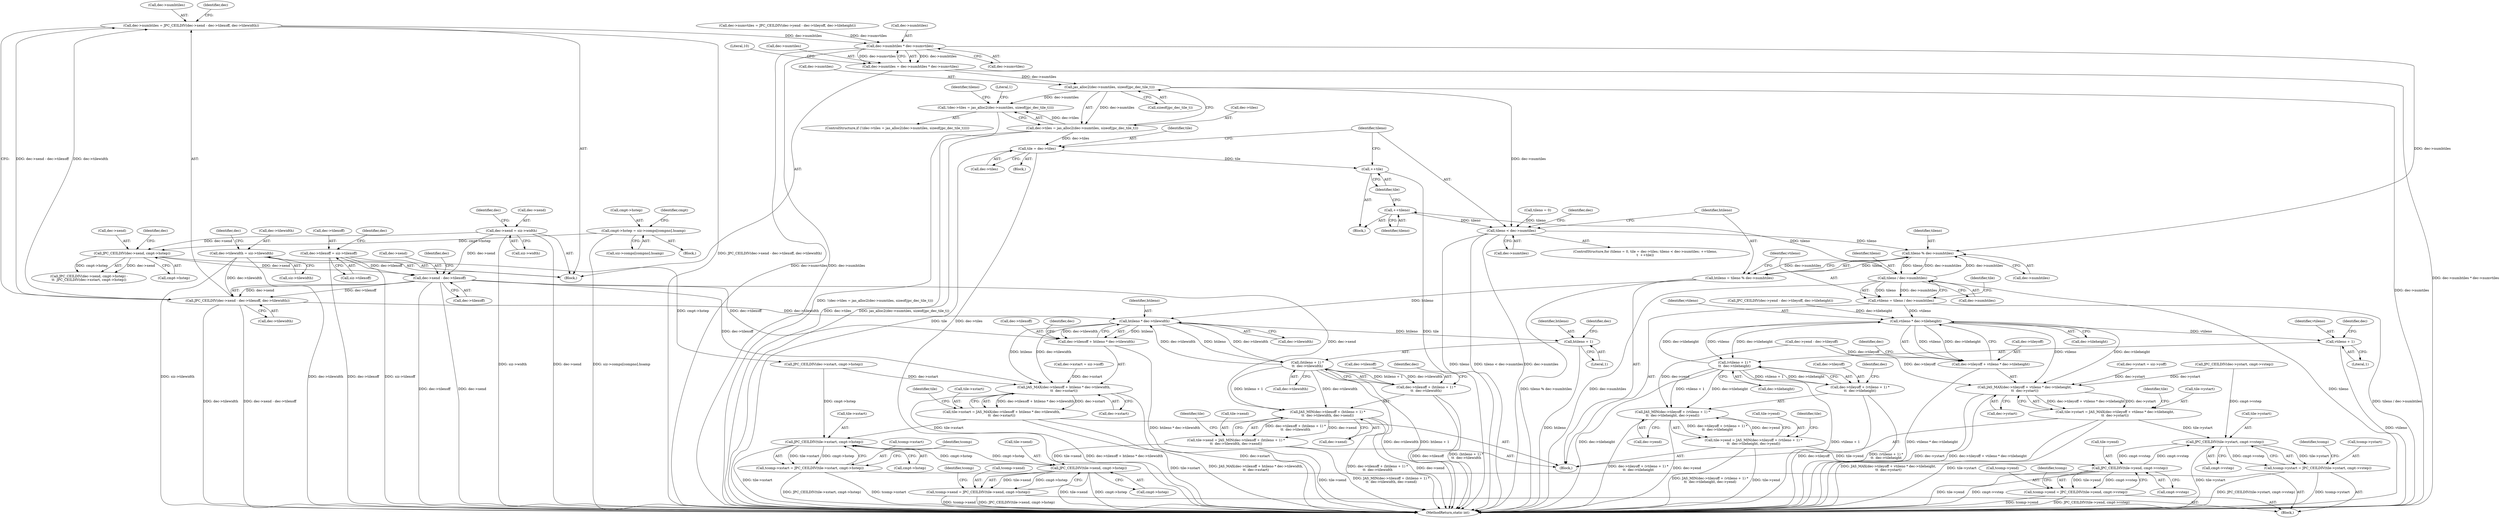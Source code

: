digraph "1_jasper_d91198abd00fc435a397fe6bad906a4c1748e9cf@integer" {
"1000332" [label="(Call,dec->numhtiles = JPC_CEILDIV(dec->xend - dec->tilexoff, dec->tilewidth))"];
"1000336" [label="(Call,JPC_CEILDIV(dec->xend - dec->tilexoff, dec->tilewidth))"];
"1000337" [label="(Call,dec->xend - dec->tilexoff)"];
"1000284" [label="(Call,JPC_CEILDIV(dec->xend, cmpt->hstep))"];
"1000135" [label="(Call,dec->xend = siz->width)"];
"1000257" [label="(Call,cmpt->hstep = siz->comps[compno].hsamp)"];
"1000163" [label="(Call,dec->tilexoff = siz->tilexoff)"];
"1000149" [label="(Call,dec->tilewidth = siz->tilewidth)"];
"1000366" [label="(Call,dec->numhtiles * dec->numvtiles)"];
"1000362" [label="(Call,dec->numtiles = dec->numhtiles * dec->numvtiles)"];
"1000394" [label="(Call,jas_alloc2(dec->numtiles, sizeof(jpc_dec_tile_t)))"];
"1000389" [label="(Call,!(dec->tiles = jas_alloc2(dec->numtiles, sizeof(jpc_dec_tile_t))))"];
"1000390" [label="(Call,dec->tiles = jas_alloc2(dec->numtiles, sizeof(jpc_dec_tile_t)))"];
"1000409" [label="(Call,tile = dec->tiles)"];
"1000422" [label="(Call,++tile)"];
"1000414" [label="(Call,tileno < dec->numtiles)"];
"1000427" [label="(Call,tileno % dec->numhtiles)"];
"1000425" [label="(Call,htileno = tileno % dec->numhtiles)"];
"1000458" [label="(Call,htileno * dec->tilewidth)"];
"1000453" [label="(Call,JAS_MAX(dec->tilexoff + htileno * dec->tilewidth,\n\t\t  dec->xstart))"];
"1000449" [label="(Call,tile->xstart = JAS_MAX(dec->tilexoff + htileno * dec->tilewidth,\n\t\t  dec->xstart))"];
"1000621" [label="(Call,JPC_CEILDIV(tile->xstart, cmpt->hstep))"];
"1000617" [label="(Call,tcomp->xstart = JPC_CEILDIV(tile->xstart, cmpt->hstep))"];
"1000643" [label="(Call,JPC_CEILDIV(tile->xend, cmpt->hstep))"];
"1000639" [label="(Call,tcomp->xend = JPC_CEILDIV(tile->xend, cmpt->hstep))"];
"1000454" [label="(Call,dec->tilexoff + htileno * dec->tilewidth)"];
"1000492" [label="(Call,(htileno + 1) *\n\t\t  dec->tilewidth)"];
"1000487" [label="(Call,JAS_MIN(dec->tilexoff + (htileno + 1) *\n\t\t  dec->tilewidth, dec->xend))"];
"1000483" [label="(Call,tile->xend = JAS_MIN(dec->tilexoff + (htileno + 1) *\n\t\t  dec->tilewidth, dec->xend))"];
"1000488" [label="(Call,dec->tilexoff + (htileno + 1) *\n\t\t  dec->tilewidth)"];
"1000493" [label="(Call,htileno + 1)"];
"1000434" [label="(Call,tileno / dec->numhtiles)"];
"1000420" [label="(Call,++tileno)"];
"1000432" [label="(Call,vtileno = tileno / dec->numhtiles)"];
"1000475" [label="(Call,vtileno * dec->tileheight)"];
"1000470" [label="(Call,JAS_MAX(dec->tileyoff + vtileno * dec->tileheight,\n\t\t  dec->ystart))"];
"1000466" [label="(Call,tile->ystart = JAS_MAX(dec->tileyoff + vtileno * dec->tileheight,\n\t\t  dec->ystart))"];
"1000632" [label="(Call,JPC_CEILDIV(tile->ystart, cmpt->vstep))"];
"1000628" [label="(Call,tcomp->ystart = JPC_CEILDIV(tile->ystart, cmpt->vstep))"];
"1000654" [label="(Call,JPC_CEILDIV(tile->yend, cmpt->vstep))"];
"1000650" [label="(Call,tcomp->yend = JPC_CEILDIV(tile->yend, cmpt->vstep))"];
"1000471" [label="(Call,dec->tileyoff + vtileno * dec->tileheight)"];
"1000511" [label="(Call,(vtileno + 1) *\n\t\t  dec->tileheight)"];
"1000506" [label="(Call,JAS_MIN(dec->tileyoff + (vtileno + 1) *\n\t\t  dec->tileheight, dec->yend))"];
"1000502" [label="(Call,tile->yend = JAS_MIN(dec->tileyoff + (vtileno + 1) *\n\t\t  dec->tileheight, dec->yend))"];
"1000507" [label="(Call,dec->tileyoff + (vtileno + 1) *\n\t\t  dec->tileheight)"];
"1000512" [label="(Call,vtileno + 1)"];
"1000345" [label="(Identifier,dec)"];
"1000639" [label="(Call,tcomp->xend = JPC_CEILDIV(tile->xend, cmpt->hstep))"];
"1000519" [label="(Identifier,dec)"];
"1000104" [label="(Block,)"];
"1000414" [label="(Call,tileno < dec->numtiles)"];
"1000622" [label="(Call,tile->xstart)"];
"1000641" [label="(Identifier,tcomp)"];
"1000633" [label="(Call,tile->ystart)"];
"1000172" [label="(Identifier,dec)"];
"1000435" [label="(Identifier,tileno)"];
"1000450" [label="(Call,tile->xstart)"];
"1000270" [label="(Identifier,cmpt)"];
"1000234" [label="(Block,)"];
"1000489" [label="(Call,dec->tilexoff)"];
"1000351" [label="(Call,JPC_CEILDIV(dec->yend - dec->tileyoff, dec->tileheight))"];
"1000678" [label="(MethodReturn,static int)"];
"1000423" [label="(Identifier,tile)"];
"1000407" [label="(Identifier,tileno)"];
"1000632" [label="(Call,JPC_CEILDIV(tile->ystart, cmpt->vstep))"];
"1000150" [label="(Call,dec->tilewidth)"];
"1000419" [label="(Block,)"];
"1000388" [label="(ControlStructure,if (!(dec->tiles = jas_alloc2(dec->numtiles, sizeof(jpc_dec_tile_t)))))"];
"1000436" [label="(Call,dec->numhtiles)"];
"1000458" [label="(Call,htileno * dec->tilewidth)"];
"1000485" [label="(Identifier,tile)"];
"1000504" [label="(Identifier,tile)"];
"1000403" [label="(Literal,1)"];
"1000618" [label="(Call,tcomp->xstart)"];
"1000421" [label="(Identifier,tileno)"];
"1000654" [label="(Call,JPC_CEILDIV(tile->yend, cmpt->vstep))"];
"1000285" [label="(Call,dec->xend)"];
"1000406" [label="(Call,tileno = 0)"];
"1000427" [label="(Call,tileno % dec->numhtiles)"];
"1000367" [label="(Call,dec->numhtiles)"];
"1000463" [label="(Call,dec->xstart)"];
"1000362" [label="(Call,dec->numtiles = dec->numhtiles * dec->numvtiles)"];
"1000121" [label="(Call,dec->xstart = siz->xoff)"];
"1000651" [label="(Call,tcomp->yend)"];
"1000449" [label="(Call,tile->xstart = JAS_MAX(dec->tilexoff + htileno * dec->tilewidth,\n\t\t  dec->xstart))"];
"1000492" [label="(Call,(htileno + 1) *\n\t\t  dec->tilewidth)"];
"1000476" [label="(Identifier,vtileno)"];
"1000502" [label="(Call,tile->yend = JAS_MIN(dec->tileyoff + (vtileno + 1) *\n\t\t  dec->tileheight, dec->yend))"];
"1000496" [label="(Call,dec->tilewidth)"];
"1000467" [label="(Call,tile->ystart)"];
"1000434" [label="(Call,tileno / dec->numhtiles)"];
"1000508" [label="(Call,dec->tileyoff)"];
"1000636" [label="(Call,cmpt->vstep)"];
"1000516" [label="(Identifier,dec)"];
"1000433" [label="(Identifier,vtileno)"];
"1000415" [label="(Identifier,tileno)"];
"1000512" [label="(Call,vtileno + 1)"];
"1000429" [label="(Call,dec->numhtiles)"];
"1000503" [label="(Call,tile->yend)"];
"1000644" [label="(Call,tile->xend)"];
"1000455" [label="(Call,dec->tilexoff)"];
"1000655" [label="(Call,tile->yend)"];
"1000652" [label="(Identifier,tcomp)"];
"1000472" [label="(Call,dec->tileyoff)"];
"1000149" [label="(Call,dec->tilewidth = siz->tilewidth)"];
"1000370" [label="(Call,dec->numvtiles)"];
"1000139" [label="(Call,siz->width)"];
"1000514" [label="(Literal,1)"];
"1000338" [label="(Call,dec->xend)"];
"1000163" [label="(Call,dec->tilexoff = siz->tilexoff)"];
"1000374" [label="(Literal,10)"];
"1000441" [label="(Identifier,tile)"];
"1000432" [label="(Call,vtileno = tileno / dec->numhtiles)"];
"1000480" [label="(Call,dec->ystart)"];
"1000668" [label="(Identifier,dec)"];
"1000488" [label="(Call,dec->tilexoff + (htileno + 1) *\n\t\t  dec->tilewidth)"];
"1000484" [label="(Call,tile->xend)"];
"1000332" [label="(Call,dec->numhtiles = JPC_CEILDIV(dec->xend - dec->tilexoff, dec->tilewidth))"];
"1000333" [label="(Call,dec->numhtiles)"];
"1000511" [label="(Call,(vtileno + 1) *\n\t\t  dec->tileheight)"];
"1000647" [label="(Call,cmpt->hstep)"];
"1000481" [label="(Identifier,dec)"];
"1000650" [label="(Call,tcomp->yend = JPC_CEILDIV(tile->yend, cmpt->vstep))"];
"1000513" [label="(Identifier,vtileno)"];
"1000153" [label="(Call,siz->tilewidth)"];
"1000663" [label="(Identifier,tcomp)"];
"1000411" [label="(Call,dec->tiles)"];
"1000617" [label="(Call,tcomp->xstart = JPC_CEILDIV(tile->xstart, cmpt->hstep))"];
"1000640" [label="(Call,tcomp->xend)"];
"1000158" [label="(Identifier,dec)"];
"1000475" [label="(Call,vtileno * dec->tileheight)"];
"1000363" [label="(Call,dec->numtiles)"];
"1000164" [label="(Call,dec->tilexoff)"];
"1000494" [label="(Identifier,htileno)"];
"1000629" [label="(Call,tcomp->ystart)"];
"1000483" [label="(Call,tile->xend = JAS_MIN(dec->tilexoff + (htileno + 1) *\n\t\t  dec->tilewidth, dec->xend))"];
"1000507" [label="(Call,dec->tileyoff + (vtileno + 1) *\n\t\t  dec->tileheight)"];
"1000135" [label="(Call,dec->xend = siz->width)"];
"1000420" [label="(Call,++tileno)"];
"1000261" [label="(Call,siz->comps[compno].hsamp)"];
"1000136" [label="(Call,dec->xend)"];
"1000628" [label="(Call,tcomp->ystart = JPC_CEILDIV(tile->ystart, cmpt->vstep))"];
"1000630" [label="(Identifier,tcomp)"];
"1000470" [label="(Call,JAS_MAX(dec->tileyoff + vtileno * dec->tileheight,\n\t\t  dec->ystart))"];
"1000144" [label="(Identifier,dec)"];
"1000468" [label="(Identifier,tile)"];
"1000410" [label="(Identifier,tile)"];
"1000471" [label="(Call,dec->tileyoff + vtileno * dec->tileheight)"];
"1000426" [label="(Identifier,htileno)"];
"1000487" [label="(Call,JAS_MIN(dec->tilexoff + (htileno + 1) *\n\t\t  dec->tilewidth, dec->xend))"];
"1000405" [label="(Block,)"];
"1000398" [label="(Call,sizeof(jpc_dec_tile_t))"];
"1000500" [label="(Identifier,dec)"];
"1000625" [label="(Call,cmpt->hstep)"];
"1000601" [label="(Block,)"];
"1000341" [label="(Call,dec->tilexoff)"];
"1000643" [label="(Call,JPC_CEILDIV(tile->xend, cmpt->hstep))"];
"1000523" [label="(Identifier,tile)"];
"1000409" [label="(Call,tile = dec->tiles)"];
"1000293" [label="(Identifier,dec)"];
"1000389" [label="(Call,!(dec->tiles = jas_alloc2(dec->numtiles, sizeof(jpc_dec_tile_t))))"];
"1000128" [label="(Call,dec->ystart = siz->yoff)"];
"1000416" [label="(Call,dec->numtiles)"];
"1000258" [label="(Call,cmpt->hstep)"];
"1000453" [label="(Call,JAS_MAX(dec->tilexoff + htileno * dec->tilewidth,\n\t\t  dec->xstart))"];
"1000283" [label="(Call,JPC_CEILDIV(dec->xend, cmpt->hstep) -\n\t\t  JPC_CEILDIV(dec->xstart, cmpt->hstep))"];
"1000425" [label="(Call,htileno = tileno % dec->numhtiles)"];
"1000477" [label="(Call,dec->tileheight)"];
"1000428" [label="(Identifier,tileno)"];
"1000349" [label="(Identifier,dec)"];
"1000464" [label="(Identifier,dec)"];
"1000394" [label="(Call,jas_alloc2(dec->numtiles, sizeof(jpc_dec_tile_t)))"];
"1000495" [label="(Literal,1)"];
"1000352" [label="(Call,dec->yend - dec->tileyoff)"];
"1000336" [label="(Call,JPC_CEILDIV(dec->xend - dec->tilexoff, dec->tilewidth))"];
"1000506" [label="(Call,JAS_MIN(dec->tileyoff + (vtileno + 1) *\n\t\t  dec->tileheight, dec->yend))"];
"1000291" [label="(Call,JPC_CEILDIV(dec->xstart, cmpt->hstep))"];
"1000459" [label="(Identifier,htileno)"];
"1000310" [label="(Call,JPC_CEILDIV(dec->ystart, cmpt->vstep))"];
"1000424" [label="(Block,)"];
"1000515" [label="(Call,dec->tileheight)"];
"1000395" [label="(Call,dec->numtiles)"];
"1000404" [label="(ControlStructure,for (tileno = 0, tile = dec->tiles; tileno < dec->numtiles; ++tileno,\n\t  ++tile))"];
"1000658" [label="(Call,cmpt->vstep)"];
"1000284" [label="(Call,JPC_CEILDIV(dec->xend, cmpt->hstep))"];
"1000390" [label="(Call,dec->tiles = jas_alloc2(dec->numtiles, sizeof(jpc_dec_tile_t)))"];
"1000454" [label="(Call,dec->tilexoff + htileno * dec->tilewidth)"];
"1000391" [label="(Call,dec->tiles)"];
"1000493" [label="(Call,htileno + 1)"];
"1000466" [label="(Call,tile->ystart = JAS_MAX(dec->tileyoff + vtileno * dec->tileheight,\n\t\t  dec->ystart))"];
"1000337" [label="(Call,dec->xend - dec->tilexoff)"];
"1000518" [label="(Call,dec->yend)"];
"1000497" [label="(Identifier,dec)"];
"1000344" [label="(Call,dec->tilewidth)"];
"1000460" [label="(Call,dec->tilewidth)"];
"1000347" [label="(Call,dec->numvtiles = JPC_CEILDIV(dec->yend - dec->tileyoff, dec->tileheight))"];
"1000366" [label="(Call,dec->numhtiles * dec->numvtiles)"];
"1000257" [label="(Call,cmpt->hstep = siz->comps[compno].hsamp)"];
"1000621" [label="(Call,JPC_CEILDIV(tile->xstart, cmpt->hstep))"];
"1000167" [label="(Call,siz->tilexoff)"];
"1000499" [label="(Call,dec->xend)"];
"1000288" [label="(Call,cmpt->hstep)"];
"1000422" [label="(Call,++tile)"];
"1000332" -> "1000104"  [label="AST: "];
"1000332" -> "1000336"  [label="CFG: "];
"1000333" -> "1000332"  [label="AST: "];
"1000336" -> "1000332"  [label="AST: "];
"1000349" -> "1000332"  [label="CFG: "];
"1000332" -> "1000678"  [label="DDG: JPC_CEILDIV(dec->xend - dec->tilexoff, dec->tilewidth)"];
"1000336" -> "1000332"  [label="DDG: dec->xend - dec->tilexoff"];
"1000336" -> "1000332"  [label="DDG: dec->tilewidth"];
"1000332" -> "1000366"  [label="DDG: dec->numhtiles"];
"1000336" -> "1000344"  [label="CFG: "];
"1000337" -> "1000336"  [label="AST: "];
"1000344" -> "1000336"  [label="AST: "];
"1000336" -> "1000678"  [label="DDG: dec->tilewidth"];
"1000336" -> "1000678"  [label="DDG: dec->xend - dec->tilexoff"];
"1000337" -> "1000336"  [label="DDG: dec->xend"];
"1000337" -> "1000336"  [label="DDG: dec->tilexoff"];
"1000149" -> "1000336"  [label="DDG: dec->tilewidth"];
"1000336" -> "1000458"  [label="DDG: dec->tilewidth"];
"1000337" -> "1000341"  [label="CFG: "];
"1000338" -> "1000337"  [label="AST: "];
"1000341" -> "1000337"  [label="AST: "];
"1000345" -> "1000337"  [label="CFG: "];
"1000337" -> "1000678"  [label="DDG: dec->xend"];
"1000337" -> "1000678"  [label="DDG: dec->tilexoff"];
"1000284" -> "1000337"  [label="DDG: dec->xend"];
"1000135" -> "1000337"  [label="DDG: dec->xend"];
"1000163" -> "1000337"  [label="DDG: dec->tilexoff"];
"1000337" -> "1000453"  [label="DDG: dec->tilexoff"];
"1000337" -> "1000454"  [label="DDG: dec->tilexoff"];
"1000337" -> "1000487"  [label="DDG: dec->xend"];
"1000284" -> "1000283"  [label="AST: "];
"1000284" -> "1000288"  [label="CFG: "];
"1000285" -> "1000284"  [label="AST: "];
"1000288" -> "1000284"  [label="AST: "];
"1000293" -> "1000284"  [label="CFG: "];
"1000284" -> "1000283"  [label="DDG: dec->xend"];
"1000284" -> "1000283"  [label="DDG: cmpt->hstep"];
"1000135" -> "1000284"  [label="DDG: dec->xend"];
"1000257" -> "1000284"  [label="DDG: cmpt->hstep"];
"1000284" -> "1000291"  [label="DDG: cmpt->hstep"];
"1000135" -> "1000104"  [label="AST: "];
"1000135" -> "1000139"  [label="CFG: "];
"1000136" -> "1000135"  [label="AST: "];
"1000139" -> "1000135"  [label="AST: "];
"1000144" -> "1000135"  [label="CFG: "];
"1000135" -> "1000678"  [label="DDG: siz->width"];
"1000135" -> "1000678"  [label="DDG: dec->xend"];
"1000257" -> "1000234"  [label="AST: "];
"1000257" -> "1000261"  [label="CFG: "];
"1000258" -> "1000257"  [label="AST: "];
"1000261" -> "1000257"  [label="AST: "];
"1000270" -> "1000257"  [label="CFG: "];
"1000257" -> "1000678"  [label="DDG: siz->comps[compno].hsamp"];
"1000163" -> "1000104"  [label="AST: "];
"1000163" -> "1000167"  [label="CFG: "];
"1000164" -> "1000163"  [label="AST: "];
"1000167" -> "1000163"  [label="AST: "];
"1000172" -> "1000163"  [label="CFG: "];
"1000163" -> "1000678"  [label="DDG: dec->tilexoff"];
"1000163" -> "1000678"  [label="DDG: siz->tilexoff"];
"1000149" -> "1000104"  [label="AST: "];
"1000149" -> "1000153"  [label="CFG: "];
"1000150" -> "1000149"  [label="AST: "];
"1000153" -> "1000149"  [label="AST: "];
"1000158" -> "1000149"  [label="CFG: "];
"1000149" -> "1000678"  [label="DDG: siz->tilewidth"];
"1000149" -> "1000678"  [label="DDG: dec->tilewidth"];
"1000366" -> "1000362"  [label="AST: "];
"1000366" -> "1000370"  [label="CFG: "];
"1000367" -> "1000366"  [label="AST: "];
"1000370" -> "1000366"  [label="AST: "];
"1000362" -> "1000366"  [label="CFG: "];
"1000366" -> "1000678"  [label="DDG: dec->numvtiles"];
"1000366" -> "1000678"  [label="DDG: dec->numhtiles"];
"1000366" -> "1000362"  [label="DDG: dec->numhtiles"];
"1000366" -> "1000362"  [label="DDG: dec->numvtiles"];
"1000347" -> "1000366"  [label="DDG: dec->numvtiles"];
"1000366" -> "1000427"  [label="DDG: dec->numhtiles"];
"1000362" -> "1000104"  [label="AST: "];
"1000363" -> "1000362"  [label="AST: "];
"1000374" -> "1000362"  [label="CFG: "];
"1000362" -> "1000678"  [label="DDG: dec->numhtiles * dec->numvtiles"];
"1000362" -> "1000394"  [label="DDG: dec->numtiles"];
"1000394" -> "1000390"  [label="AST: "];
"1000394" -> "1000398"  [label="CFG: "];
"1000395" -> "1000394"  [label="AST: "];
"1000398" -> "1000394"  [label="AST: "];
"1000390" -> "1000394"  [label="CFG: "];
"1000394" -> "1000678"  [label="DDG: dec->numtiles"];
"1000394" -> "1000389"  [label="DDG: dec->numtiles"];
"1000394" -> "1000390"  [label="DDG: dec->numtiles"];
"1000394" -> "1000414"  [label="DDG: dec->numtiles"];
"1000389" -> "1000388"  [label="AST: "];
"1000389" -> "1000390"  [label="CFG: "];
"1000390" -> "1000389"  [label="AST: "];
"1000403" -> "1000389"  [label="CFG: "];
"1000407" -> "1000389"  [label="CFG: "];
"1000389" -> "1000678"  [label="DDG: !(dec->tiles = jas_alloc2(dec->numtiles, sizeof(jpc_dec_tile_t)))"];
"1000390" -> "1000389"  [label="DDG: dec->tiles"];
"1000391" -> "1000390"  [label="AST: "];
"1000390" -> "1000678"  [label="DDG: jas_alloc2(dec->numtiles, sizeof(jpc_dec_tile_t))"];
"1000390" -> "1000678"  [label="DDG: dec->tiles"];
"1000390" -> "1000409"  [label="DDG: dec->tiles"];
"1000409" -> "1000405"  [label="AST: "];
"1000409" -> "1000411"  [label="CFG: "];
"1000410" -> "1000409"  [label="AST: "];
"1000411" -> "1000409"  [label="AST: "];
"1000415" -> "1000409"  [label="CFG: "];
"1000409" -> "1000678"  [label="DDG: dec->tiles"];
"1000409" -> "1000678"  [label="DDG: tile"];
"1000409" -> "1000422"  [label="DDG: tile"];
"1000422" -> "1000419"  [label="AST: "];
"1000422" -> "1000423"  [label="CFG: "];
"1000423" -> "1000422"  [label="AST: "];
"1000415" -> "1000422"  [label="CFG: "];
"1000422" -> "1000678"  [label="DDG: tile"];
"1000414" -> "1000404"  [label="AST: "];
"1000414" -> "1000416"  [label="CFG: "];
"1000415" -> "1000414"  [label="AST: "];
"1000416" -> "1000414"  [label="AST: "];
"1000426" -> "1000414"  [label="CFG: "];
"1000668" -> "1000414"  [label="CFG: "];
"1000414" -> "1000678"  [label="DDG: tileno < dec->numtiles"];
"1000414" -> "1000678"  [label="DDG: dec->numtiles"];
"1000414" -> "1000678"  [label="DDG: tileno"];
"1000406" -> "1000414"  [label="DDG: tileno"];
"1000420" -> "1000414"  [label="DDG: tileno"];
"1000414" -> "1000427"  [label="DDG: tileno"];
"1000427" -> "1000425"  [label="AST: "];
"1000427" -> "1000429"  [label="CFG: "];
"1000428" -> "1000427"  [label="AST: "];
"1000429" -> "1000427"  [label="AST: "];
"1000425" -> "1000427"  [label="CFG: "];
"1000427" -> "1000425"  [label="DDG: tileno"];
"1000427" -> "1000425"  [label="DDG: dec->numhtiles"];
"1000434" -> "1000427"  [label="DDG: dec->numhtiles"];
"1000427" -> "1000434"  [label="DDG: tileno"];
"1000427" -> "1000434"  [label="DDG: dec->numhtiles"];
"1000425" -> "1000424"  [label="AST: "];
"1000426" -> "1000425"  [label="AST: "];
"1000433" -> "1000425"  [label="CFG: "];
"1000425" -> "1000678"  [label="DDG: tileno % dec->numhtiles"];
"1000425" -> "1000458"  [label="DDG: htileno"];
"1000458" -> "1000454"  [label="AST: "];
"1000458" -> "1000460"  [label="CFG: "];
"1000459" -> "1000458"  [label="AST: "];
"1000460" -> "1000458"  [label="AST: "];
"1000454" -> "1000458"  [label="CFG: "];
"1000458" -> "1000453"  [label="DDG: htileno"];
"1000458" -> "1000453"  [label="DDG: dec->tilewidth"];
"1000458" -> "1000454"  [label="DDG: htileno"];
"1000458" -> "1000454"  [label="DDG: dec->tilewidth"];
"1000492" -> "1000458"  [label="DDG: dec->tilewidth"];
"1000458" -> "1000492"  [label="DDG: htileno"];
"1000458" -> "1000492"  [label="DDG: dec->tilewidth"];
"1000458" -> "1000493"  [label="DDG: htileno"];
"1000453" -> "1000449"  [label="AST: "];
"1000453" -> "1000463"  [label="CFG: "];
"1000454" -> "1000453"  [label="AST: "];
"1000463" -> "1000453"  [label="AST: "];
"1000449" -> "1000453"  [label="CFG: "];
"1000453" -> "1000678"  [label="DDG: dec->xstart"];
"1000453" -> "1000678"  [label="DDG: dec->tilexoff + htileno * dec->tilewidth"];
"1000453" -> "1000449"  [label="DDG: dec->tilexoff + htileno * dec->tilewidth"];
"1000453" -> "1000449"  [label="DDG: dec->xstart"];
"1000291" -> "1000453"  [label="DDG: dec->xstart"];
"1000121" -> "1000453"  [label="DDG: dec->xstart"];
"1000449" -> "1000424"  [label="AST: "];
"1000450" -> "1000449"  [label="AST: "];
"1000468" -> "1000449"  [label="CFG: "];
"1000449" -> "1000678"  [label="DDG: tile->xstart"];
"1000449" -> "1000678"  [label="DDG: JAS_MAX(dec->tilexoff + htileno * dec->tilewidth,\n\t\t  dec->xstart)"];
"1000449" -> "1000621"  [label="DDG: tile->xstart"];
"1000621" -> "1000617"  [label="AST: "];
"1000621" -> "1000625"  [label="CFG: "];
"1000622" -> "1000621"  [label="AST: "];
"1000625" -> "1000621"  [label="AST: "];
"1000617" -> "1000621"  [label="CFG: "];
"1000621" -> "1000678"  [label="DDG: tile->xstart"];
"1000621" -> "1000617"  [label="DDG: tile->xstart"];
"1000621" -> "1000617"  [label="DDG: cmpt->hstep"];
"1000643" -> "1000621"  [label="DDG: cmpt->hstep"];
"1000291" -> "1000621"  [label="DDG: cmpt->hstep"];
"1000621" -> "1000643"  [label="DDG: cmpt->hstep"];
"1000617" -> "1000601"  [label="AST: "];
"1000618" -> "1000617"  [label="AST: "];
"1000630" -> "1000617"  [label="CFG: "];
"1000617" -> "1000678"  [label="DDG: tcomp->xstart"];
"1000617" -> "1000678"  [label="DDG: JPC_CEILDIV(tile->xstart, cmpt->hstep)"];
"1000643" -> "1000639"  [label="AST: "];
"1000643" -> "1000647"  [label="CFG: "];
"1000644" -> "1000643"  [label="AST: "];
"1000647" -> "1000643"  [label="AST: "];
"1000639" -> "1000643"  [label="CFG: "];
"1000643" -> "1000678"  [label="DDG: tile->xend"];
"1000643" -> "1000678"  [label="DDG: cmpt->hstep"];
"1000643" -> "1000639"  [label="DDG: tile->xend"];
"1000643" -> "1000639"  [label="DDG: cmpt->hstep"];
"1000483" -> "1000643"  [label="DDG: tile->xend"];
"1000639" -> "1000601"  [label="AST: "];
"1000640" -> "1000639"  [label="AST: "];
"1000652" -> "1000639"  [label="CFG: "];
"1000639" -> "1000678"  [label="DDG: JPC_CEILDIV(tile->xend, cmpt->hstep)"];
"1000639" -> "1000678"  [label="DDG: tcomp->xend"];
"1000455" -> "1000454"  [label="AST: "];
"1000464" -> "1000454"  [label="CFG: "];
"1000454" -> "1000678"  [label="DDG: htileno * dec->tilewidth"];
"1000492" -> "1000488"  [label="AST: "];
"1000492" -> "1000496"  [label="CFG: "];
"1000493" -> "1000492"  [label="AST: "];
"1000496" -> "1000492"  [label="AST: "];
"1000488" -> "1000492"  [label="CFG: "];
"1000492" -> "1000678"  [label="DDG: dec->tilewidth"];
"1000492" -> "1000678"  [label="DDG: htileno + 1"];
"1000492" -> "1000487"  [label="DDG: htileno + 1"];
"1000492" -> "1000487"  [label="DDG: dec->tilewidth"];
"1000492" -> "1000488"  [label="DDG: htileno + 1"];
"1000492" -> "1000488"  [label="DDG: dec->tilewidth"];
"1000487" -> "1000483"  [label="AST: "];
"1000487" -> "1000499"  [label="CFG: "];
"1000488" -> "1000487"  [label="AST: "];
"1000499" -> "1000487"  [label="AST: "];
"1000483" -> "1000487"  [label="CFG: "];
"1000487" -> "1000678"  [label="DDG: dec->tilexoff + (htileno + 1) *\n\t\t  dec->tilewidth"];
"1000487" -> "1000678"  [label="DDG: dec->xend"];
"1000487" -> "1000483"  [label="DDG: dec->tilexoff + (htileno + 1) *\n\t\t  dec->tilewidth"];
"1000487" -> "1000483"  [label="DDG: dec->xend"];
"1000483" -> "1000424"  [label="AST: "];
"1000484" -> "1000483"  [label="AST: "];
"1000504" -> "1000483"  [label="CFG: "];
"1000483" -> "1000678"  [label="DDG: JAS_MIN(dec->tilexoff + (htileno + 1) *\n\t\t  dec->tilewidth, dec->xend)"];
"1000483" -> "1000678"  [label="DDG: tile->xend"];
"1000489" -> "1000488"  [label="AST: "];
"1000500" -> "1000488"  [label="CFG: "];
"1000488" -> "1000678"  [label="DDG: dec->tilexoff"];
"1000488" -> "1000678"  [label="DDG: (htileno + 1) *\n\t\t  dec->tilewidth"];
"1000493" -> "1000495"  [label="CFG: "];
"1000494" -> "1000493"  [label="AST: "];
"1000495" -> "1000493"  [label="AST: "];
"1000497" -> "1000493"  [label="CFG: "];
"1000493" -> "1000678"  [label="DDG: htileno"];
"1000434" -> "1000432"  [label="AST: "];
"1000434" -> "1000436"  [label="CFG: "];
"1000435" -> "1000434"  [label="AST: "];
"1000436" -> "1000434"  [label="AST: "];
"1000432" -> "1000434"  [label="CFG: "];
"1000434" -> "1000678"  [label="DDG: dec->numhtiles"];
"1000434" -> "1000678"  [label="DDG: tileno"];
"1000434" -> "1000420"  [label="DDG: tileno"];
"1000434" -> "1000432"  [label="DDG: tileno"];
"1000434" -> "1000432"  [label="DDG: dec->numhtiles"];
"1000420" -> "1000419"  [label="AST: "];
"1000420" -> "1000421"  [label="CFG: "];
"1000421" -> "1000420"  [label="AST: "];
"1000423" -> "1000420"  [label="CFG: "];
"1000432" -> "1000424"  [label="AST: "];
"1000433" -> "1000432"  [label="AST: "];
"1000441" -> "1000432"  [label="CFG: "];
"1000432" -> "1000678"  [label="DDG: tileno / dec->numhtiles"];
"1000432" -> "1000475"  [label="DDG: vtileno"];
"1000475" -> "1000471"  [label="AST: "];
"1000475" -> "1000477"  [label="CFG: "];
"1000476" -> "1000475"  [label="AST: "];
"1000477" -> "1000475"  [label="AST: "];
"1000471" -> "1000475"  [label="CFG: "];
"1000475" -> "1000470"  [label="DDG: vtileno"];
"1000475" -> "1000470"  [label="DDG: dec->tileheight"];
"1000475" -> "1000471"  [label="DDG: vtileno"];
"1000475" -> "1000471"  [label="DDG: dec->tileheight"];
"1000511" -> "1000475"  [label="DDG: dec->tileheight"];
"1000351" -> "1000475"  [label="DDG: dec->tileheight"];
"1000475" -> "1000511"  [label="DDG: vtileno"];
"1000475" -> "1000511"  [label="DDG: dec->tileheight"];
"1000475" -> "1000512"  [label="DDG: vtileno"];
"1000470" -> "1000466"  [label="AST: "];
"1000470" -> "1000480"  [label="CFG: "];
"1000471" -> "1000470"  [label="AST: "];
"1000480" -> "1000470"  [label="AST: "];
"1000466" -> "1000470"  [label="CFG: "];
"1000470" -> "1000678"  [label="DDG: dec->ystart"];
"1000470" -> "1000678"  [label="DDG: dec->tileyoff + vtileno * dec->tileheight"];
"1000470" -> "1000466"  [label="DDG: dec->tileyoff + vtileno * dec->tileheight"];
"1000470" -> "1000466"  [label="DDG: dec->ystart"];
"1000352" -> "1000470"  [label="DDG: dec->tileyoff"];
"1000310" -> "1000470"  [label="DDG: dec->ystart"];
"1000128" -> "1000470"  [label="DDG: dec->ystart"];
"1000466" -> "1000424"  [label="AST: "];
"1000467" -> "1000466"  [label="AST: "];
"1000485" -> "1000466"  [label="CFG: "];
"1000466" -> "1000678"  [label="DDG: tile->ystart"];
"1000466" -> "1000678"  [label="DDG: JAS_MAX(dec->tileyoff + vtileno * dec->tileheight,\n\t\t  dec->ystart)"];
"1000466" -> "1000632"  [label="DDG: tile->ystart"];
"1000632" -> "1000628"  [label="AST: "];
"1000632" -> "1000636"  [label="CFG: "];
"1000633" -> "1000632"  [label="AST: "];
"1000636" -> "1000632"  [label="AST: "];
"1000628" -> "1000632"  [label="CFG: "];
"1000632" -> "1000678"  [label="DDG: tile->ystart"];
"1000632" -> "1000628"  [label="DDG: tile->ystart"];
"1000632" -> "1000628"  [label="DDG: cmpt->vstep"];
"1000654" -> "1000632"  [label="DDG: cmpt->vstep"];
"1000310" -> "1000632"  [label="DDG: cmpt->vstep"];
"1000632" -> "1000654"  [label="DDG: cmpt->vstep"];
"1000628" -> "1000601"  [label="AST: "];
"1000629" -> "1000628"  [label="AST: "];
"1000641" -> "1000628"  [label="CFG: "];
"1000628" -> "1000678"  [label="DDG: tcomp->ystart"];
"1000628" -> "1000678"  [label="DDG: JPC_CEILDIV(tile->ystart, cmpt->vstep)"];
"1000654" -> "1000650"  [label="AST: "];
"1000654" -> "1000658"  [label="CFG: "];
"1000655" -> "1000654"  [label="AST: "];
"1000658" -> "1000654"  [label="AST: "];
"1000650" -> "1000654"  [label="CFG: "];
"1000654" -> "1000678"  [label="DDG: tile->yend"];
"1000654" -> "1000678"  [label="DDG: cmpt->vstep"];
"1000654" -> "1000650"  [label="DDG: tile->yend"];
"1000654" -> "1000650"  [label="DDG: cmpt->vstep"];
"1000502" -> "1000654"  [label="DDG: tile->yend"];
"1000650" -> "1000601"  [label="AST: "];
"1000651" -> "1000650"  [label="AST: "];
"1000663" -> "1000650"  [label="CFG: "];
"1000650" -> "1000678"  [label="DDG: tcomp->yend"];
"1000650" -> "1000678"  [label="DDG: JPC_CEILDIV(tile->yend, cmpt->vstep)"];
"1000472" -> "1000471"  [label="AST: "];
"1000481" -> "1000471"  [label="CFG: "];
"1000471" -> "1000678"  [label="DDG: vtileno * dec->tileheight"];
"1000352" -> "1000471"  [label="DDG: dec->tileyoff"];
"1000511" -> "1000507"  [label="AST: "];
"1000511" -> "1000515"  [label="CFG: "];
"1000512" -> "1000511"  [label="AST: "];
"1000515" -> "1000511"  [label="AST: "];
"1000507" -> "1000511"  [label="CFG: "];
"1000511" -> "1000678"  [label="DDG: dec->tileheight"];
"1000511" -> "1000678"  [label="DDG: vtileno + 1"];
"1000511" -> "1000506"  [label="DDG: vtileno + 1"];
"1000511" -> "1000506"  [label="DDG: dec->tileheight"];
"1000511" -> "1000507"  [label="DDG: vtileno + 1"];
"1000511" -> "1000507"  [label="DDG: dec->tileheight"];
"1000506" -> "1000502"  [label="AST: "];
"1000506" -> "1000518"  [label="CFG: "];
"1000507" -> "1000506"  [label="AST: "];
"1000518" -> "1000506"  [label="AST: "];
"1000502" -> "1000506"  [label="CFG: "];
"1000506" -> "1000678"  [label="DDG: dec->tileyoff + (vtileno + 1) *\n\t\t  dec->tileheight"];
"1000506" -> "1000678"  [label="DDG: dec->yend"];
"1000506" -> "1000502"  [label="DDG: dec->tileyoff + (vtileno + 1) *\n\t\t  dec->tileheight"];
"1000506" -> "1000502"  [label="DDG: dec->yend"];
"1000352" -> "1000506"  [label="DDG: dec->yend"];
"1000502" -> "1000424"  [label="AST: "];
"1000503" -> "1000502"  [label="AST: "];
"1000523" -> "1000502"  [label="CFG: "];
"1000502" -> "1000678"  [label="DDG: JAS_MIN(dec->tileyoff + (vtileno + 1) *\n\t\t  dec->tileheight, dec->yend)"];
"1000502" -> "1000678"  [label="DDG: tile->yend"];
"1000508" -> "1000507"  [label="AST: "];
"1000519" -> "1000507"  [label="CFG: "];
"1000507" -> "1000678"  [label="DDG: (vtileno + 1) *\n\t\t  dec->tileheight"];
"1000507" -> "1000678"  [label="DDG: dec->tileyoff"];
"1000512" -> "1000514"  [label="CFG: "];
"1000513" -> "1000512"  [label="AST: "];
"1000514" -> "1000512"  [label="AST: "];
"1000516" -> "1000512"  [label="CFG: "];
"1000512" -> "1000678"  [label="DDG: vtileno"];
}
